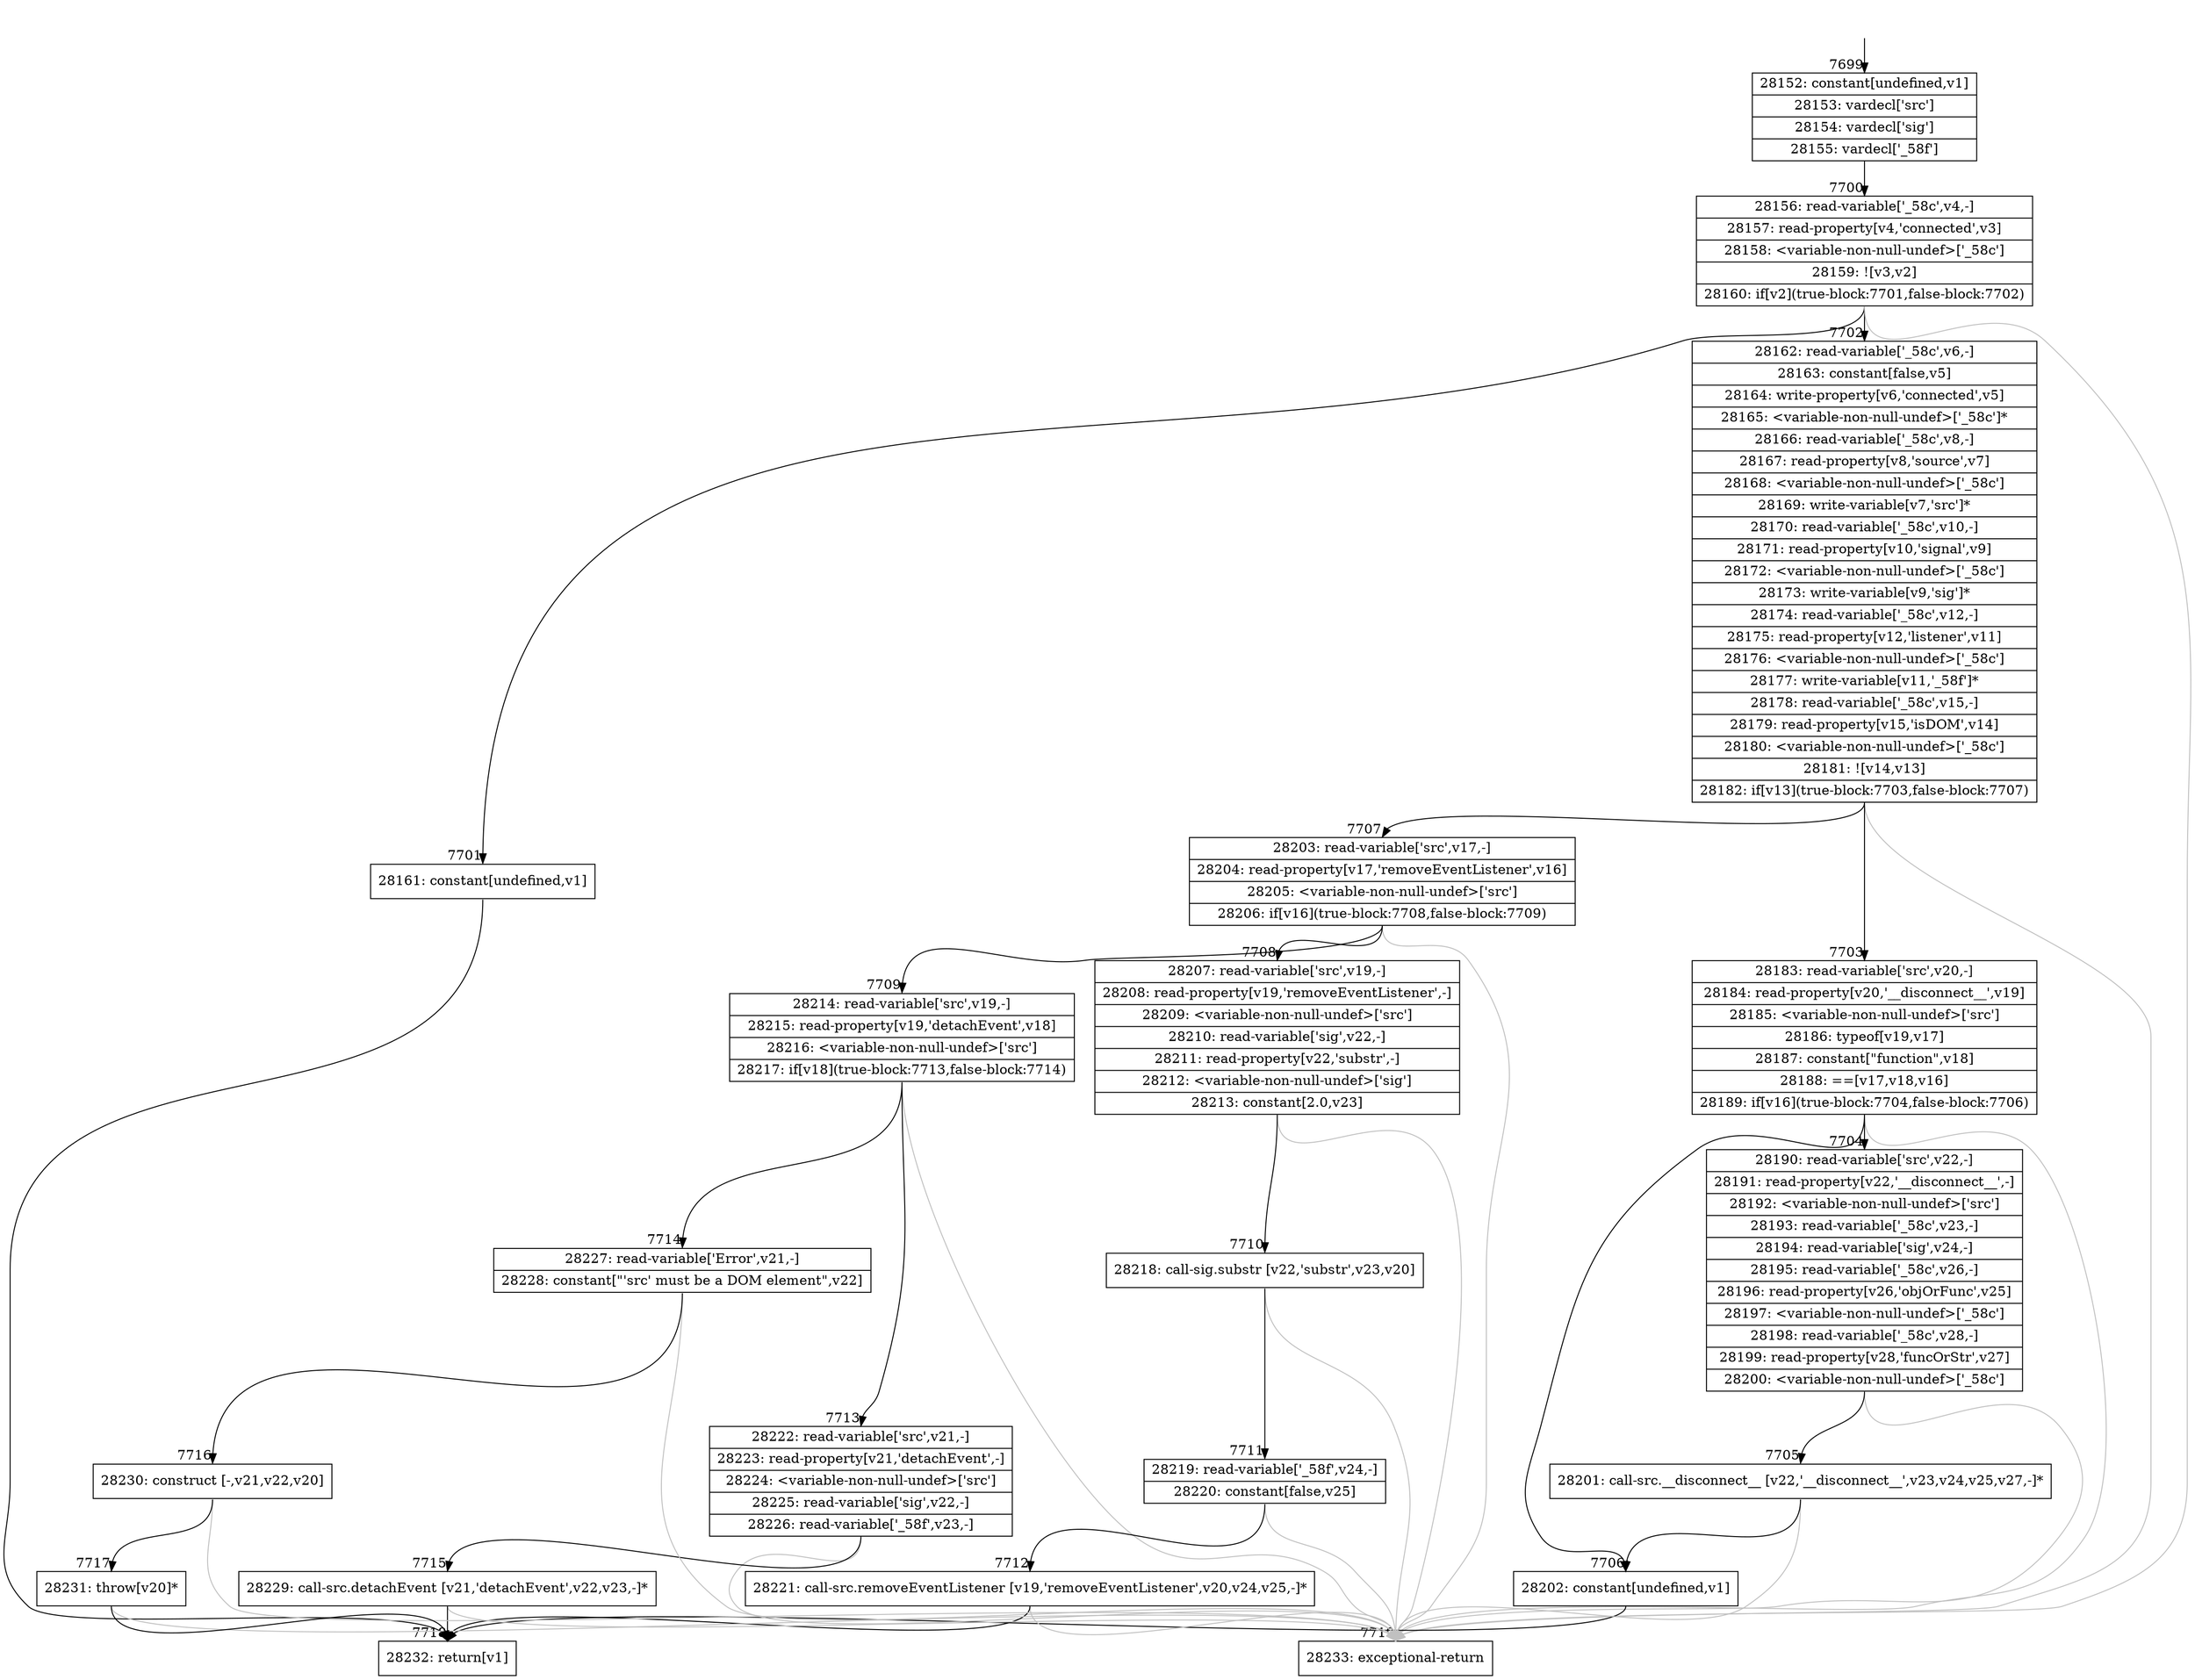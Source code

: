 digraph {
rankdir="TD"
BB_entry508[shape=none,label=""];
BB_entry508 -> BB7699 [tailport=s, headport=n, headlabel="    7699"]
BB7699 [shape=record label="{28152: constant[undefined,v1]|28153: vardecl['src']|28154: vardecl['sig']|28155: vardecl['_58f']}" ] 
BB7699 -> BB7700 [tailport=s, headport=n, headlabel="      7700"]
BB7700 [shape=record label="{28156: read-variable['_58c',v4,-]|28157: read-property[v4,'connected',v3]|28158: \<variable-non-null-undef\>['_58c']|28159: ![v3,v2]|28160: if[v2](true-block:7701,false-block:7702)}" ] 
BB7700 -> BB7701 [tailport=s, headport=n, headlabel="      7701"]
BB7700 -> BB7702 [tailport=s, headport=n, headlabel="      7702"]
BB7700 -> BB7719 [tailport=s, headport=n, color=gray, headlabel="      7719"]
BB7701 [shape=record label="{28161: constant[undefined,v1]}" ] 
BB7701 -> BB7718 [tailport=s, headport=n, headlabel="      7718"]
BB7702 [shape=record label="{28162: read-variable['_58c',v6,-]|28163: constant[false,v5]|28164: write-property[v6,'connected',v5]|28165: \<variable-non-null-undef\>['_58c']*|28166: read-variable['_58c',v8,-]|28167: read-property[v8,'source',v7]|28168: \<variable-non-null-undef\>['_58c']|28169: write-variable[v7,'src']*|28170: read-variable['_58c',v10,-]|28171: read-property[v10,'signal',v9]|28172: \<variable-non-null-undef\>['_58c']|28173: write-variable[v9,'sig']*|28174: read-variable['_58c',v12,-]|28175: read-property[v12,'listener',v11]|28176: \<variable-non-null-undef\>['_58c']|28177: write-variable[v11,'_58f']*|28178: read-variable['_58c',v15,-]|28179: read-property[v15,'isDOM',v14]|28180: \<variable-non-null-undef\>['_58c']|28181: ![v14,v13]|28182: if[v13](true-block:7703,false-block:7707)}" ] 
BB7702 -> BB7703 [tailport=s, headport=n, headlabel="      7703"]
BB7702 -> BB7707 [tailport=s, headport=n, headlabel="      7707"]
BB7702 -> BB7719 [tailport=s, headport=n, color=gray]
BB7703 [shape=record label="{28183: read-variable['src',v20,-]|28184: read-property[v20,'__disconnect__',v19]|28185: \<variable-non-null-undef\>['src']|28186: typeof[v19,v17]|28187: constant[\"function\",v18]|28188: ==[v17,v18,v16]|28189: if[v16](true-block:7704,false-block:7706)}" ] 
BB7703 -> BB7704 [tailport=s, headport=n, headlabel="      7704"]
BB7703 -> BB7706 [tailport=s, headport=n, headlabel="      7706"]
BB7703 -> BB7719 [tailport=s, headport=n, color=gray]
BB7704 [shape=record label="{28190: read-variable['src',v22,-]|28191: read-property[v22,'__disconnect__',-]|28192: \<variable-non-null-undef\>['src']|28193: read-variable['_58c',v23,-]|28194: read-variable['sig',v24,-]|28195: read-variable['_58c',v26,-]|28196: read-property[v26,'objOrFunc',v25]|28197: \<variable-non-null-undef\>['_58c']|28198: read-variable['_58c',v28,-]|28199: read-property[v28,'funcOrStr',v27]|28200: \<variable-non-null-undef\>['_58c']}" ] 
BB7704 -> BB7705 [tailport=s, headport=n, headlabel="      7705"]
BB7704 -> BB7719 [tailport=s, headport=n, color=gray]
BB7705 [shape=record label="{28201: call-src.__disconnect__ [v22,'__disconnect__',v23,v24,v25,v27,-]*}" ] 
BB7705 -> BB7706 [tailport=s, headport=n]
BB7705 -> BB7719 [tailport=s, headport=n, color=gray]
BB7706 [shape=record label="{28202: constant[undefined,v1]}" ] 
BB7706 -> BB7718 [tailport=s, headport=n]
BB7707 [shape=record label="{28203: read-variable['src',v17,-]|28204: read-property[v17,'removeEventListener',v16]|28205: \<variable-non-null-undef\>['src']|28206: if[v16](true-block:7708,false-block:7709)}" ] 
BB7707 -> BB7708 [tailport=s, headport=n, headlabel="      7708"]
BB7707 -> BB7709 [tailport=s, headport=n, headlabel="      7709"]
BB7707 -> BB7719 [tailport=s, headport=n, color=gray]
BB7708 [shape=record label="{28207: read-variable['src',v19,-]|28208: read-property[v19,'removeEventListener',-]|28209: \<variable-non-null-undef\>['src']|28210: read-variable['sig',v22,-]|28211: read-property[v22,'substr',-]|28212: \<variable-non-null-undef\>['sig']|28213: constant[2.0,v23]}" ] 
BB7708 -> BB7710 [tailport=s, headport=n, headlabel="      7710"]
BB7708 -> BB7719 [tailport=s, headport=n, color=gray]
BB7709 [shape=record label="{28214: read-variable['src',v19,-]|28215: read-property[v19,'detachEvent',v18]|28216: \<variable-non-null-undef\>['src']|28217: if[v18](true-block:7713,false-block:7714)}" ] 
BB7709 -> BB7713 [tailport=s, headport=n, headlabel="      7713"]
BB7709 -> BB7714 [tailport=s, headport=n, headlabel="      7714"]
BB7709 -> BB7719 [tailport=s, headport=n, color=gray]
BB7710 [shape=record label="{28218: call-sig.substr [v22,'substr',v23,v20]}" ] 
BB7710 -> BB7711 [tailport=s, headport=n, headlabel="      7711"]
BB7710 -> BB7719 [tailport=s, headport=n, color=gray]
BB7711 [shape=record label="{28219: read-variable['_58f',v24,-]|28220: constant[false,v25]}" ] 
BB7711 -> BB7712 [tailport=s, headport=n, headlabel="      7712"]
BB7711 -> BB7719 [tailport=s, headport=n, color=gray]
BB7712 [shape=record label="{28221: call-src.removeEventListener [v19,'removeEventListener',v20,v24,v25,-]*}" ] 
BB7712 -> BB7718 [tailport=s, headport=n]
BB7712 -> BB7719 [tailport=s, headport=n, color=gray]
BB7713 [shape=record label="{28222: read-variable['src',v21,-]|28223: read-property[v21,'detachEvent',-]|28224: \<variable-non-null-undef\>['src']|28225: read-variable['sig',v22,-]|28226: read-variable['_58f',v23,-]}" ] 
BB7713 -> BB7715 [tailport=s, headport=n, headlabel="      7715"]
BB7713 -> BB7719 [tailport=s, headport=n, color=gray]
BB7714 [shape=record label="{28227: read-variable['Error',v21,-]|28228: constant[\"'src' must be a DOM element\",v22]}" ] 
BB7714 -> BB7716 [tailport=s, headport=n, headlabel="      7716"]
BB7714 -> BB7719 [tailport=s, headport=n, color=gray]
BB7715 [shape=record label="{28229: call-src.detachEvent [v21,'detachEvent',v22,v23,-]*}" ] 
BB7715 -> BB7718 [tailport=s, headport=n]
BB7715 -> BB7719 [tailport=s, headport=n, color=gray]
BB7716 [shape=record label="{28230: construct [-,v21,v22,v20]}" ] 
BB7716 -> BB7717 [tailport=s, headport=n, headlabel="      7717"]
BB7716 -> BB7719 [tailport=s, headport=n, color=gray]
BB7717 [shape=record label="{28231: throw[v20]*}" ] 
BB7717 -> BB7718 [tailport=s, headport=n]
BB7717 -> BB7719 [tailport=s, headport=n, color=gray]
BB7718 [shape=record label="{28232: return[v1]}" ] 
BB7719 [shape=record label="{28233: exceptional-return}" ] 
//#$~ 5455
}
